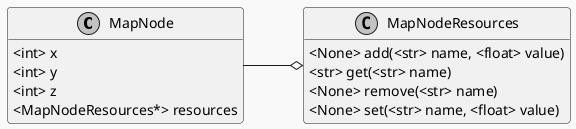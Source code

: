 @startuml

' To render this diagram, copy the tezt o fthis file, go to the PlantUML online server
' at https://www.plantuml.com/plantuml/uml/, and paste it into the field at the top of the page.
' From there, the diagram can be downloaded as a PNG or an SVG file, whichever is preferred.
' It's also possible to change the main direction of the diagram by uncommenting
' the "left to right direction" line below, and to control the direction of connecting
' lines by adding "l", "r", "u" or "d" between the dashes or dots in those

!theme mars
skinparam monochrome true
skinparam linetype ortho
hide empty members

left to right direction

class MapNode {
    <int> x
    <int> y
    <int> z
    <MapNodeResources*> resources
}

class MapNodeResources {
    <None> add(<str> name, <float> value)
    <str> get(<str> name)
    <None> remove(<str> name)
    <None> set(<str> name, <float> value)
}

MapNode --o MapNodeResources

@enduml
